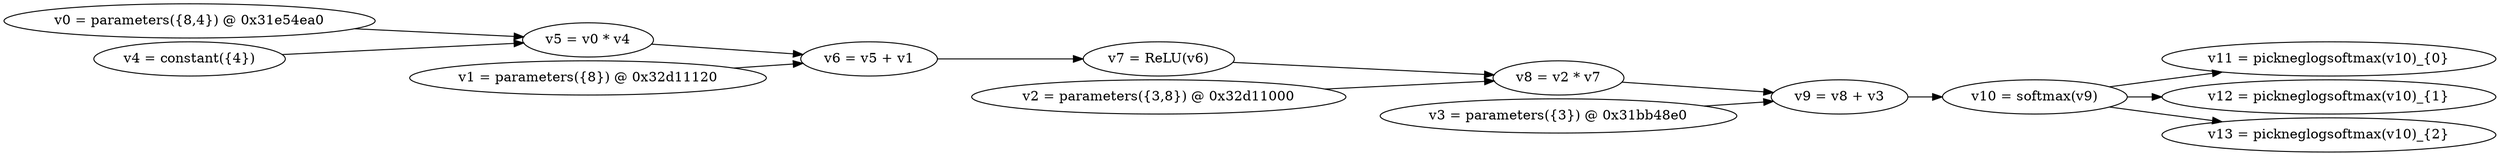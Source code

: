 digraph G {
  rankdir=LR;
  nodesep=.05;
  N0 [label="v0 = parameters({8,4}) @ 0x31e54ea0"];
  N1 [label="v1 = parameters({8}) @ 0x32d11120"];
  N2 [label="v2 = parameters({3,8}) @ 0x32d11000"];
  N3 [label="v3 = parameters({3}) @ 0x31bb48e0"];
  N4 [label="v4 = constant({4})"];
  N5 [label="v5 = v0 * v4"];
  N0 -> N5;
  N4 -> N5;
  N6 [label="v6 = v5 + v1"];
  N5 -> N6;
  N1 -> N6;
  N7 [label="v7 = ReLU(v6)"];
  N6 -> N7;
  N8 [label="v8 = v2 * v7"];
  N2 -> N8;
  N7 -> N8;
  N9 [label="v9 = v8 + v3"];
  N8 -> N9;
  N3 -> N9;
  N10 [label="v10 = softmax(v9)"];
  N9 -> N10;
  N11 [label="v11 = pickneglogsoftmax(v10)_{0}"];
  N10 -> N11;
  N12 [label="v12 = pickneglogsoftmax(v10)_{1}"];
  N10 -> N12;
  N13 [label="v13 = pickneglogsoftmax(v10)_{2}"];
  N10 -> N13;
}

